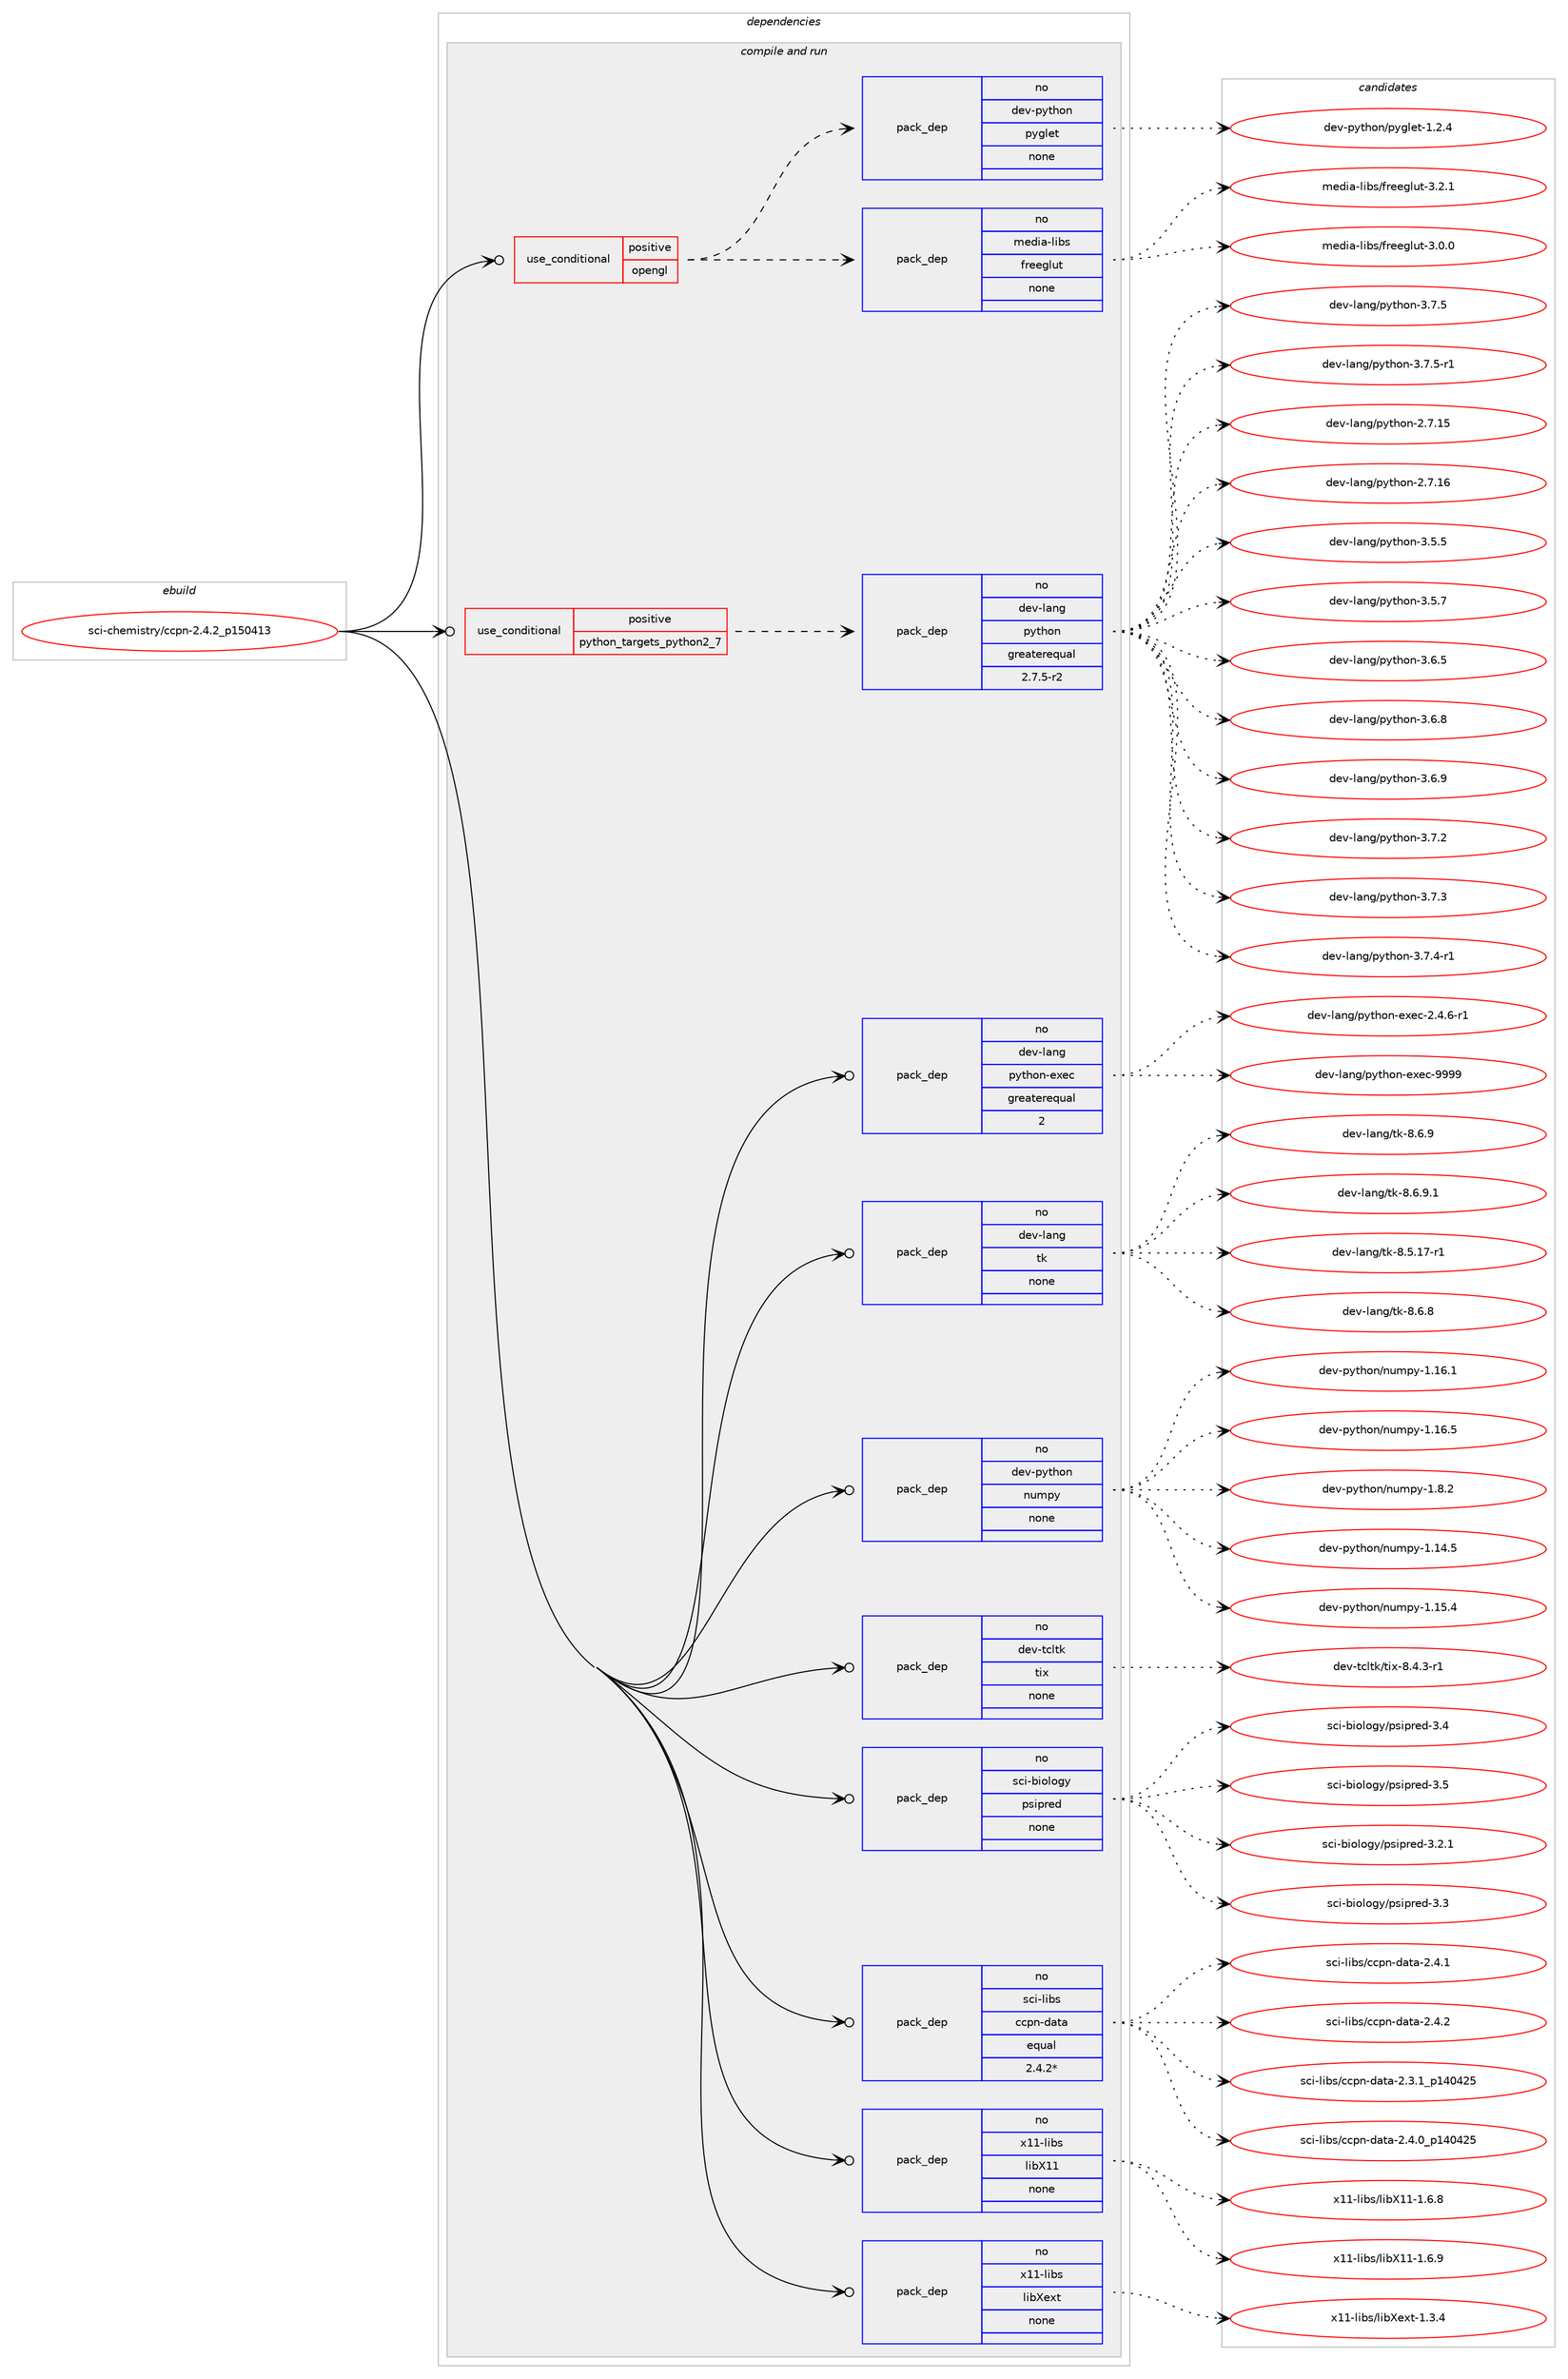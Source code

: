 digraph prolog {

# *************
# Graph options
# *************

newrank=true;
concentrate=true;
compound=true;
graph [rankdir=LR,fontname=Helvetica,fontsize=10,ranksep=1.5];#, ranksep=2.5, nodesep=0.2];
edge  [arrowhead=vee];
node  [fontname=Helvetica,fontsize=10];

# **********
# The ebuild
# **********

subgraph cluster_leftcol {
color=gray;
rank=same;
label=<<i>ebuild</i>>;
id [label="sci-chemistry/ccpn-2.4.2_p150413", color=red, width=4, href="../sci-chemistry/ccpn-2.4.2_p150413.svg"];
}

# ****************
# The dependencies
# ****************

subgraph cluster_midcol {
color=gray;
label=<<i>dependencies</i>>;
subgraph cluster_compile {
fillcolor="#eeeeee";
style=filled;
label=<<i>compile</i>>;
}
subgraph cluster_compileandrun {
fillcolor="#eeeeee";
style=filled;
label=<<i>compile and run</i>>;
subgraph cond206893 {
dependency851274 [label=<<TABLE BORDER="0" CELLBORDER="1" CELLSPACING="0" CELLPADDING="4"><TR><TD ROWSPAN="3" CELLPADDING="10">use_conditional</TD></TR><TR><TD>positive</TD></TR><TR><TD>opengl</TD></TR></TABLE>>, shape=none, color=red];
subgraph pack629353 {
dependency851275 [label=<<TABLE BORDER="0" CELLBORDER="1" CELLSPACING="0" CELLPADDING="4" WIDTH="220"><TR><TD ROWSPAN="6" CELLPADDING="30">pack_dep</TD></TR><TR><TD WIDTH="110">no</TD></TR><TR><TD>media-libs</TD></TR><TR><TD>freeglut</TD></TR><TR><TD>none</TD></TR><TR><TD></TD></TR></TABLE>>, shape=none, color=blue];
}
dependency851274:e -> dependency851275:w [weight=20,style="dashed",arrowhead="vee"];
subgraph pack629354 {
dependency851276 [label=<<TABLE BORDER="0" CELLBORDER="1" CELLSPACING="0" CELLPADDING="4" WIDTH="220"><TR><TD ROWSPAN="6" CELLPADDING="30">pack_dep</TD></TR><TR><TD WIDTH="110">no</TD></TR><TR><TD>dev-python</TD></TR><TR><TD>pyglet</TD></TR><TR><TD>none</TD></TR><TR><TD></TD></TR></TABLE>>, shape=none, color=blue];
}
dependency851274:e -> dependency851276:w [weight=20,style="dashed",arrowhead="vee"];
}
id:e -> dependency851274:w [weight=20,style="solid",arrowhead="odotvee"];
subgraph cond206894 {
dependency851277 [label=<<TABLE BORDER="0" CELLBORDER="1" CELLSPACING="0" CELLPADDING="4"><TR><TD ROWSPAN="3" CELLPADDING="10">use_conditional</TD></TR><TR><TD>positive</TD></TR><TR><TD>python_targets_python2_7</TD></TR></TABLE>>, shape=none, color=red];
subgraph pack629355 {
dependency851278 [label=<<TABLE BORDER="0" CELLBORDER="1" CELLSPACING="0" CELLPADDING="4" WIDTH="220"><TR><TD ROWSPAN="6" CELLPADDING="30">pack_dep</TD></TR><TR><TD WIDTH="110">no</TD></TR><TR><TD>dev-lang</TD></TR><TR><TD>python</TD></TR><TR><TD>greaterequal</TD></TR><TR><TD>2.7.5-r2</TD></TR></TABLE>>, shape=none, color=blue];
}
dependency851277:e -> dependency851278:w [weight=20,style="dashed",arrowhead="vee"];
}
id:e -> dependency851277:w [weight=20,style="solid",arrowhead="odotvee"];
subgraph pack629356 {
dependency851279 [label=<<TABLE BORDER="0" CELLBORDER="1" CELLSPACING="0" CELLPADDING="4" WIDTH="220"><TR><TD ROWSPAN="6" CELLPADDING="30">pack_dep</TD></TR><TR><TD WIDTH="110">no</TD></TR><TR><TD>dev-lang</TD></TR><TR><TD>python-exec</TD></TR><TR><TD>greaterequal</TD></TR><TR><TD>2</TD></TR></TABLE>>, shape=none, color=blue];
}
id:e -> dependency851279:w [weight=20,style="solid",arrowhead="odotvee"];
subgraph pack629357 {
dependency851280 [label=<<TABLE BORDER="0" CELLBORDER="1" CELLSPACING="0" CELLPADDING="4" WIDTH="220"><TR><TD ROWSPAN="6" CELLPADDING="30">pack_dep</TD></TR><TR><TD WIDTH="110">no</TD></TR><TR><TD>dev-lang</TD></TR><TR><TD>tk</TD></TR><TR><TD>none</TD></TR><TR><TD></TD></TR></TABLE>>, shape=none, color=blue];
}
id:e -> dependency851280:w [weight=20,style="solid",arrowhead="odotvee"];
subgraph pack629358 {
dependency851281 [label=<<TABLE BORDER="0" CELLBORDER="1" CELLSPACING="0" CELLPADDING="4" WIDTH="220"><TR><TD ROWSPAN="6" CELLPADDING="30">pack_dep</TD></TR><TR><TD WIDTH="110">no</TD></TR><TR><TD>dev-python</TD></TR><TR><TD>numpy</TD></TR><TR><TD>none</TD></TR><TR><TD></TD></TR></TABLE>>, shape=none, color=blue];
}
id:e -> dependency851281:w [weight=20,style="solid",arrowhead="odotvee"];
subgraph pack629359 {
dependency851282 [label=<<TABLE BORDER="0" CELLBORDER="1" CELLSPACING="0" CELLPADDING="4" WIDTH="220"><TR><TD ROWSPAN="6" CELLPADDING="30">pack_dep</TD></TR><TR><TD WIDTH="110">no</TD></TR><TR><TD>dev-tcltk</TD></TR><TR><TD>tix</TD></TR><TR><TD>none</TD></TR><TR><TD></TD></TR></TABLE>>, shape=none, color=blue];
}
id:e -> dependency851282:w [weight=20,style="solid",arrowhead="odotvee"];
subgraph pack629360 {
dependency851283 [label=<<TABLE BORDER="0" CELLBORDER="1" CELLSPACING="0" CELLPADDING="4" WIDTH="220"><TR><TD ROWSPAN="6" CELLPADDING="30">pack_dep</TD></TR><TR><TD WIDTH="110">no</TD></TR><TR><TD>sci-biology</TD></TR><TR><TD>psipred</TD></TR><TR><TD>none</TD></TR><TR><TD></TD></TR></TABLE>>, shape=none, color=blue];
}
id:e -> dependency851283:w [weight=20,style="solid",arrowhead="odotvee"];
subgraph pack629361 {
dependency851284 [label=<<TABLE BORDER="0" CELLBORDER="1" CELLSPACING="0" CELLPADDING="4" WIDTH="220"><TR><TD ROWSPAN="6" CELLPADDING="30">pack_dep</TD></TR><TR><TD WIDTH="110">no</TD></TR><TR><TD>sci-libs</TD></TR><TR><TD>ccpn-data</TD></TR><TR><TD>equal</TD></TR><TR><TD>2.4.2*</TD></TR></TABLE>>, shape=none, color=blue];
}
id:e -> dependency851284:w [weight=20,style="solid",arrowhead="odotvee"];
subgraph pack629362 {
dependency851285 [label=<<TABLE BORDER="0" CELLBORDER="1" CELLSPACING="0" CELLPADDING="4" WIDTH="220"><TR><TD ROWSPAN="6" CELLPADDING="30">pack_dep</TD></TR><TR><TD WIDTH="110">no</TD></TR><TR><TD>x11-libs</TD></TR><TR><TD>libX11</TD></TR><TR><TD>none</TD></TR><TR><TD></TD></TR></TABLE>>, shape=none, color=blue];
}
id:e -> dependency851285:w [weight=20,style="solid",arrowhead="odotvee"];
subgraph pack629363 {
dependency851286 [label=<<TABLE BORDER="0" CELLBORDER="1" CELLSPACING="0" CELLPADDING="4" WIDTH="220"><TR><TD ROWSPAN="6" CELLPADDING="30">pack_dep</TD></TR><TR><TD WIDTH="110">no</TD></TR><TR><TD>x11-libs</TD></TR><TR><TD>libXext</TD></TR><TR><TD>none</TD></TR><TR><TD></TD></TR></TABLE>>, shape=none, color=blue];
}
id:e -> dependency851286:w [weight=20,style="solid",arrowhead="odotvee"];
}
subgraph cluster_run {
fillcolor="#eeeeee";
style=filled;
label=<<i>run</i>>;
}
}

# **************
# The candidates
# **************

subgraph cluster_choices {
rank=same;
color=gray;
label=<<i>candidates</i>>;

subgraph choice629353 {
color=black;
nodesep=1;
choice10910110010597451081059811547102114101101103108117116455146484648 [label="media-libs/freeglut-3.0.0", color=red, width=4,href="../media-libs/freeglut-3.0.0.svg"];
choice10910110010597451081059811547102114101101103108117116455146504649 [label="media-libs/freeglut-3.2.1", color=red, width=4,href="../media-libs/freeglut-3.2.1.svg"];
dependency851275:e -> choice10910110010597451081059811547102114101101103108117116455146484648:w [style=dotted,weight="100"];
dependency851275:e -> choice10910110010597451081059811547102114101101103108117116455146504649:w [style=dotted,weight="100"];
}
subgraph choice629354 {
color=black;
nodesep=1;
choice1001011184511212111610411111047112121103108101116454946504652 [label="dev-python/pyglet-1.2.4", color=red, width=4,href="../dev-python/pyglet-1.2.4.svg"];
dependency851276:e -> choice1001011184511212111610411111047112121103108101116454946504652:w [style=dotted,weight="100"];
}
subgraph choice629355 {
color=black;
nodesep=1;
choice10010111845108971101034711212111610411111045504655464953 [label="dev-lang/python-2.7.15", color=red, width=4,href="../dev-lang/python-2.7.15.svg"];
choice10010111845108971101034711212111610411111045504655464954 [label="dev-lang/python-2.7.16", color=red, width=4,href="../dev-lang/python-2.7.16.svg"];
choice100101118451089711010347112121116104111110455146534653 [label="dev-lang/python-3.5.5", color=red, width=4,href="../dev-lang/python-3.5.5.svg"];
choice100101118451089711010347112121116104111110455146534655 [label="dev-lang/python-3.5.7", color=red, width=4,href="../dev-lang/python-3.5.7.svg"];
choice100101118451089711010347112121116104111110455146544653 [label="dev-lang/python-3.6.5", color=red, width=4,href="../dev-lang/python-3.6.5.svg"];
choice100101118451089711010347112121116104111110455146544656 [label="dev-lang/python-3.6.8", color=red, width=4,href="../dev-lang/python-3.6.8.svg"];
choice100101118451089711010347112121116104111110455146544657 [label="dev-lang/python-3.6.9", color=red, width=4,href="../dev-lang/python-3.6.9.svg"];
choice100101118451089711010347112121116104111110455146554650 [label="dev-lang/python-3.7.2", color=red, width=4,href="../dev-lang/python-3.7.2.svg"];
choice100101118451089711010347112121116104111110455146554651 [label="dev-lang/python-3.7.3", color=red, width=4,href="../dev-lang/python-3.7.3.svg"];
choice1001011184510897110103471121211161041111104551465546524511449 [label="dev-lang/python-3.7.4-r1", color=red, width=4,href="../dev-lang/python-3.7.4-r1.svg"];
choice100101118451089711010347112121116104111110455146554653 [label="dev-lang/python-3.7.5", color=red, width=4,href="../dev-lang/python-3.7.5.svg"];
choice1001011184510897110103471121211161041111104551465546534511449 [label="dev-lang/python-3.7.5-r1", color=red, width=4,href="../dev-lang/python-3.7.5-r1.svg"];
dependency851278:e -> choice10010111845108971101034711212111610411111045504655464953:w [style=dotted,weight="100"];
dependency851278:e -> choice10010111845108971101034711212111610411111045504655464954:w [style=dotted,weight="100"];
dependency851278:e -> choice100101118451089711010347112121116104111110455146534653:w [style=dotted,weight="100"];
dependency851278:e -> choice100101118451089711010347112121116104111110455146534655:w [style=dotted,weight="100"];
dependency851278:e -> choice100101118451089711010347112121116104111110455146544653:w [style=dotted,weight="100"];
dependency851278:e -> choice100101118451089711010347112121116104111110455146544656:w [style=dotted,weight="100"];
dependency851278:e -> choice100101118451089711010347112121116104111110455146544657:w [style=dotted,weight="100"];
dependency851278:e -> choice100101118451089711010347112121116104111110455146554650:w [style=dotted,weight="100"];
dependency851278:e -> choice100101118451089711010347112121116104111110455146554651:w [style=dotted,weight="100"];
dependency851278:e -> choice1001011184510897110103471121211161041111104551465546524511449:w [style=dotted,weight="100"];
dependency851278:e -> choice100101118451089711010347112121116104111110455146554653:w [style=dotted,weight="100"];
dependency851278:e -> choice1001011184510897110103471121211161041111104551465546534511449:w [style=dotted,weight="100"];
}
subgraph choice629356 {
color=black;
nodesep=1;
choice10010111845108971101034711212111610411111045101120101994550465246544511449 [label="dev-lang/python-exec-2.4.6-r1", color=red, width=4,href="../dev-lang/python-exec-2.4.6-r1.svg"];
choice10010111845108971101034711212111610411111045101120101994557575757 [label="dev-lang/python-exec-9999", color=red, width=4,href="../dev-lang/python-exec-9999.svg"];
dependency851279:e -> choice10010111845108971101034711212111610411111045101120101994550465246544511449:w [style=dotted,weight="100"];
dependency851279:e -> choice10010111845108971101034711212111610411111045101120101994557575757:w [style=dotted,weight="100"];
}
subgraph choice629357 {
color=black;
nodesep=1;
choice100101118451089711010347116107455646534649554511449 [label="dev-lang/tk-8.5.17-r1", color=red, width=4,href="../dev-lang/tk-8.5.17-r1.svg"];
choice100101118451089711010347116107455646544656 [label="dev-lang/tk-8.6.8", color=red, width=4,href="../dev-lang/tk-8.6.8.svg"];
choice100101118451089711010347116107455646544657 [label="dev-lang/tk-8.6.9", color=red, width=4,href="../dev-lang/tk-8.6.9.svg"];
choice1001011184510897110103471161074556465446574649 [label="dev-lang/tk-8.6.9.1", color=red, width=4,href="../dev-lang/tk-8.6.9.1.svg"];
dependency851280:e -> choice100101118451089711010347116107455646534649554511449:w [style=dotted,weight="100"];
dependency851280:e -> choice100101118451089711010347116107455646544656:w [style=dotted,weight="100"];
dependency851280:e -> choice100101118451089711010347116107455646544657:w [style=dotted,weight="100"];
dependency851280:e -> choice1001011184510897110103471161074556465446574649:w [style=dotted,weight="100"];
}
subgraph choice629358 {
color=black;
nodesep=1;
choice100101118451121211161041111104711011710911212145494649524653 [label="dev-python/numpy-1.14.5", color=red, width=4,href="../dev-python/numpy-1.14.5.svg"];
choice100101118451121211161041111104711011710911212145494649534652 [label="dev-python/numpy-1.15.4", color=red, width=4,href="../dev-python/numpy-1.15.4.svg"];
choice100101118451121211161041111104711011710911212145494649544649 [label="dev-python/numpy-1.16.1", color=red, width=4,href="../dev-python/numpy-1.16.1.svg"];
choice100101118451121211161041111104711011710911212145494649544653 [label="dev-python/numpy-1.16.5", color=red, width=4,href="../dev-python/numpy-1.16.5.svg"];
choice1001011184511212111610411111047110117109112121454946564650 [label="dev-python/numpy-1.8.2", color=red, width=4,href="../dev-python/numpy-1.8.2.svg"];
dependency851281:e -> choice100101118451121211161041111104711011710911212145494649524653:w [style=dotted,weight="100"];
dependency851281:e -> choice100101118451121211161041111104711011710911212145494649534652:w [style=dotted,weight="100"];
dependency851281:e -> choice100101118451121211161041111104711011710911212145494649544649:w [style=dotted,weight="100"];
dependency851281:e -> choice100101118451121211161041111104711011710911212145494649544653:w [style=dotted,weight="100"];
dependency851281:e -> choice1001011184511212111610411111047110117109112121454946564650:w [style=dotted,weight="100"];
}
subgraph choice629359 {
color=black;
nodesep=1;
choice1001011184511699108116107471161051204556465246514511449 [label="dev-tcltk/tix-8.4.3-r1", color=red, width=4,href="../dev-tcltk/tix-8.4.3-r1.svg"];
dependency851282:e -> choice1001011184511699108116107471161051204556465246514511449:w [style=dotted,weight="100"];
}
subgraph choice629360 {
color=black;
nodesep=1;
choice11599105459810511110811110312147112115105112114101100455146504649 [label="sci-biology/psipred-3.2.1", color=red, width=4,href="../sci-biology/psipred-3.2.1.svg"];
choice1159910545981051111081111031214711211510511211410110045514651 [label="sci-biology/psipred-3.3", color=red, width=4,href="../sci-biology/psipred-3.3.svg"];
choice1159910545981051111081111031214711211510511211410110045514652 [label="sci-biology/psipred-3.4", color=red, width=4,href="../sci-biology/psipred-3.4.svg"];
choice1159910545981051111081111031214711211510511211410110045514653 [label="sci-biology/psipred-3.5", color=red, width=4,href="../sci-biology/psipred-3.5.svg"];
dependency851283:e -> choice11599105459810511110811110312147112115105112114101100455146504649:w [style=dotted,weight="100"];
dependency851283:e -> choice1159910545981051111081111031214711211510511211410110045514651:w [style=dotted,weight="100"];
dependency851283:e -> choice1159910545981051111081111031214711211510511211410110045514652:w [style=dotted,weight="100"];
dependency851283:e -> choice1159910545981051111081111031214711211510511211410110045514653:w [style=dotted,weight="100"];
}
subgraph choice629361 {
color=black;
nodesep=1;
choice11599105451081059811547999911211045100971169745504651464995112495248525053 [label="sci-libs/ccpn-data-2.3.1_p140425", color=red, width=4,href="../sci-libs/ccpn-data-2.3.1_p140425.svg"];
choice11599105451081059811547999911211045100971169745504652464895112495248525053 [label="sci-libs/ccpn-data-2.4.0_p140425", color=red, width=4,href="../sci-libs/ccpn-data-2.4.0_p140425.svg"];
choice115991054510810598115479999112110451009711697455046524649 [label="sci-libs/ccpn-data-2.4.1", color=red, width=4,href="../sci-libs/ccpn-data-2.4.1.svg"];
choice115991054510810598115479999112110451009711697455046524650 [label="sci-libs/ccpn-data-2.4.2", color=red, width=4,href="../sci-libs/ccpn-data-2.4.2.svg"];
dependency851284:e -> choice11599105451081059811547999911211045100971169745504651464995112495248525053:w [style=dotted,weight="100"];
dependency851284:e -> choice11599105451081059811547999911211045100971169745504652464895112495248525053:w [style=dotted,weight="100"];
dependency851284:e -> choice115991054510810598115479999112110451009711697455046524649:w [style=dotted,weight="100"];
dependency851284:e -> choice115991054510810598115479999112110451009711697455046524650:w [style=dotted,weight="100"];
}
subgraph choice629362 {
color=black;
nodesep=1;
choice120494945108105981154710810598884949454946544656 [label="x11-libs/libX11-1.6.8", color=red, width=4,href="../x11-libs/libX11-1.6.8.svg"];
choice120494945108105981154710810598884949454946544657 [label="x11-libs/libX11-1.6.9", color=red, width=4,href="../x11-libs/libX11-1.6.9.svg"];
dependency851285:e -> choice120494945108105981154710810598884949454946544656:w [style=dotted,weight="100"];
dependency851285:e -> choice120494945108105981154710810598884949454946544657:w [style=dotted,weight="100"];
}
subgraph choice629363 {
color=black;
nodesep=1;
choice12049494510810598115471081059888101120116454946514652 [label="x11-libs/libXext-1.3.4", color=red, width=4,href="../x11-libs/libXext-1.3.4.svg"];
dependency851286:e -> choice12049494510810598115471081059888101120116454946514652:w [style=dotted,weight="100"];
}
}

}
